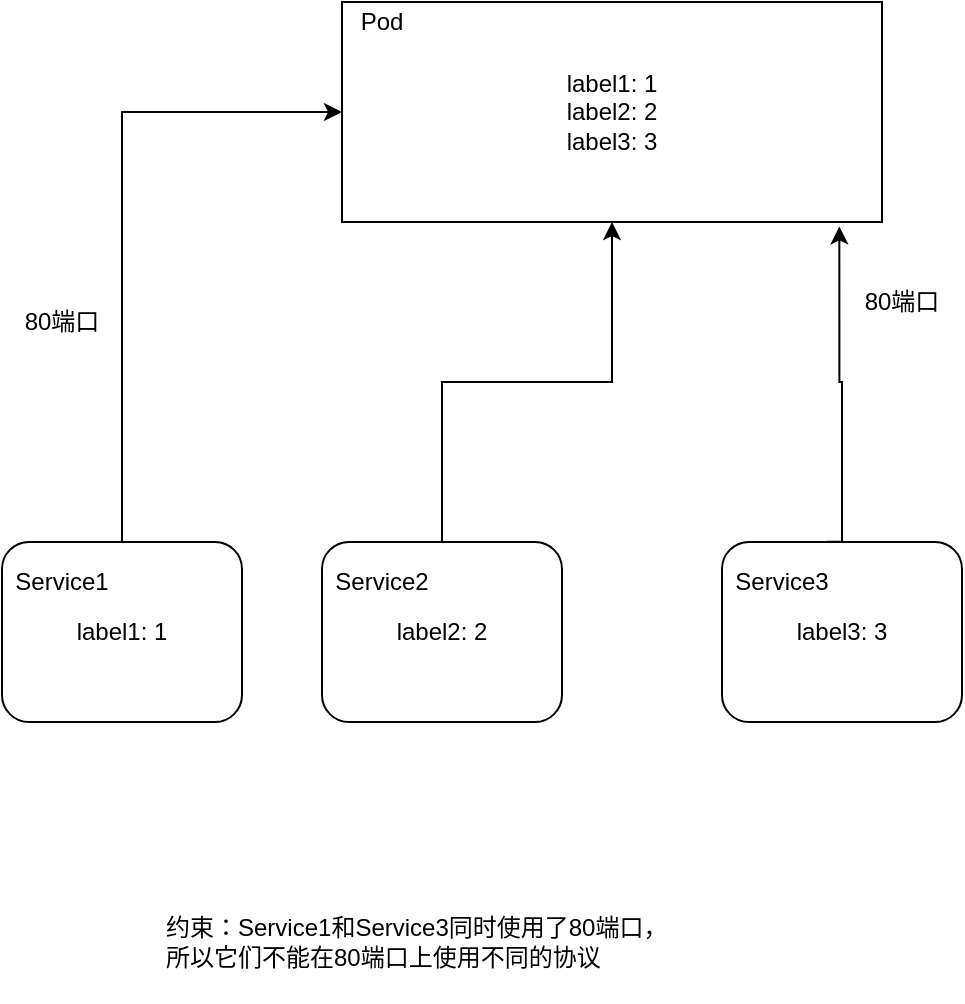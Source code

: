 <mxfile version="12.6.5" type="device"><diagram id="6e8ca2aMD64JIzqslmJO" name="Page-1"><mxGraphModel dx="1024" dy="592" grid="1" gridSize="10" guides="1" tooltips="1" connect="1" arrows="1" fold="1" page="1" pageScale="1" pageWidth="2339" pageHeight="3300" math="0" shadow="0"><root><mxCell id="0"/><mxCell id="1" parent="0"/><mxCell id="L9LJL4MsPkmBNraz8dzz-1" value="label1: 1&lt;br&gt;label2: 2&lt;br&gt;label3: 3" style="rounded=0;whiteSpace=wrap;html=1;" vertex="1" parent="1"><mxGeometry x="340" y="80" width="270" height="110" as="geometry"/></mxCell><mxCell id="L9LJL4MsPkmBNraz8dzz-2" value="Pod" style="text;html=1;strokeColor=none;fillColor=none;align=center;verticalAlign=middle;whiteSpace=wrap;rounded=0;" vertex="1" parent="1"><mxGeometry x="340" y="80" width="40" height="20" as="geometry"/></mxCell><mxCell id="L9LJL4MsPkmBNraz8dzz-13" style="edgeStyle=orthogonalEdgeStyle;rounded=0;orthogonalLoop=1;jettySize=auto;html=1;entryX=0;entryY=0.5;entryDx=0;entryDy=0;" edge="1" parent="1" source="L9LJL4MsPkmBNraz8dzz-5" target="L9LJL4MsPkmBNraz8dzz-1"><mxGeometry relative="1" as="geometry"><Array as="points"><mxPoint x="230" y="135"/></Array></mxGeometry></mxCell><mxCell id="L9LJL4MsPkmBNraz8dzz-5" value="label1: 1" style="rounded=1;whiteSpace=wrap;html=1;" vertex="1" parent="1"><mxGeometry x="170" y="350" width="120" height="90" as="geometry"/></mxCell><mxCell id="L9LJL4MsPkmBNraz8dzz-14" style="edgeStyle=orthogonalEdgeStyle;rounded=0;orthogonalLoop=1;jettySize=auto;html=1;" edge="1" parent="1" source="L9LJL4MsPkmBNraz8dzz-6" target="L9LJL4MsPkmBNraz8dzz-1"><mxGeometry relative="1" as="geometry"/></mxCell><mxCell id="L9LJL4MsPkmBNraz8dzz-6" value="label2: 2" style="rounded=1;whiteSpace=wrap;html=1;" vertex="1" parent="1"><mxGeometry x="330" y="350" width="120" height="90" as="geometry"/></mxCell><mxCell id="L9LJL4MsPkmBNraz8dzz-15" style="edgeStyle=orthogonalEdgeStyle;rounded=0;orthogonalLoop=1;jettySize=auto;html=1;entryX=0.921;entryY=1.02;entryDx=0;entryDy=0;entryPerimeter=0;exitX=0.437;exitY=-0.002;exitDx=0;exitDy=0;exitPerimeter=0;" edge="1" parent="1" source="L9LJL4MsPkmBNraz8dzz-7" target="L9LJL4MsPkmBNraz8dzz-1"><mxGeometry relative="1" as="geometry"><Array as="points"><mxPoint x="590" y="350"/><mxPoint x="590" y="270"/><mxPoint x="589" y="270"/></Array></mxGeometry></mxCell><mxCell id="L9LJL4MsPkmBNraz8dzz-7" value="label3: 3" style="rounded=1;whiteSpace=wrap;html=1;" vertex="1" parent="1"><mxGeometry x="530" y="350" width="120" height="90" as="geometry"/></mxCell><mxCell id="L9LJL4MsPkmBNraz8dzz-8" value="Service1" style="text;html=1;strokeColor=none;fillColor=none;align=center;verticalAlign=middle;whiteSpace=wrap;rounded=0;" vertex="1" parent="1"><mxGeometry x="180" y="360" width="40" height="20" as="geometry"/></mxCell><mxCell id="L9LJL4MsPkmBNraz8dzz-9" value="Service2" style="text;html=1;strokeColor=none;fillColor=none;align=center;verticalAlign=middle;whiteSpace=wrap;rounded=0;" vertex="1" parent="1"><mxGeometry x="340" y="360" width="40" height="20" as="geometry"/></mxCell><mxCell id="L9LJL4MsPkmBNraz8dzz-10" value="Service3" style="text;html=1;strokeColor=none;fillColor=none;align=center;verticalAlign=middle;whiteSpace=wrap;rounded=0;" vertex="1" parent="1"><mxGeometry x="540" y="360" width="40" height="20" as="geometry"/></mxCell><mxCell id="L9LJL4MsPkmBNraz8dzz-16" value="80端口" style="text;html=1;strokeColor=none;fillColor=none;align=center;verticalAlign=middle;whiteSpace=wrap;rounded=0;" vertex="1" parent="1"><mxGeometry x="170" y="230" width="60" height="20" as="geometry"/></mxCell><mxCell id="L9LJL4MsPkmBNraz8dzz-17" value="80端口" style="text;html=1;strokeColor=none;fillColor=none;align=center;verticalAlign=middle;whiteSpace=wrap;rounded=0;" vertex="1" parent="1"><mxGeometry x="590" y="220" width="60" height="20" as="geometry"/></mxCell><mxCell id="L9LJL4MsPkmBNraz8dzz-18" value="约束：Service1和Service3同时使用了80端口，所以它们不能在80端口上使用不同的协议" style="text;html=1;strokeColor=none;fillColor=none;align=left;verticalAlign=middle;whiteSpace=wrap;rounded=0;" vertex="1" parent="1"><mxGeometry x="250" y="520" width="260" height="60" as="geometry"/></mxCell></root></mxGraphModel></diagram></mxfile>